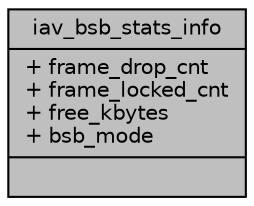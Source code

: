 digraph "iav_bsb_stats_info"
{
 // INTERACTIVE_SVG=YES
 // LATEX_PDF_SIZE
  bgcolor="transparent";
  edge [fontname="Helvetica",fontsize="10",labelfontname="Helvetica",labelfontsize="10"];
  node [fontname="Helvetica",fontsize="10",shape=record];
  Node1 [label="{iav_bsb_stats_info\n|+ frame_drop_cnt\l+ frame_locked_cnt\l+ free_kbytes\l+ bsb_mode\l|}",height=0.2,width=0.4,color="black", fillcolor="grey75", style="filled", fontcolor="black",tooltip=" "];
}
